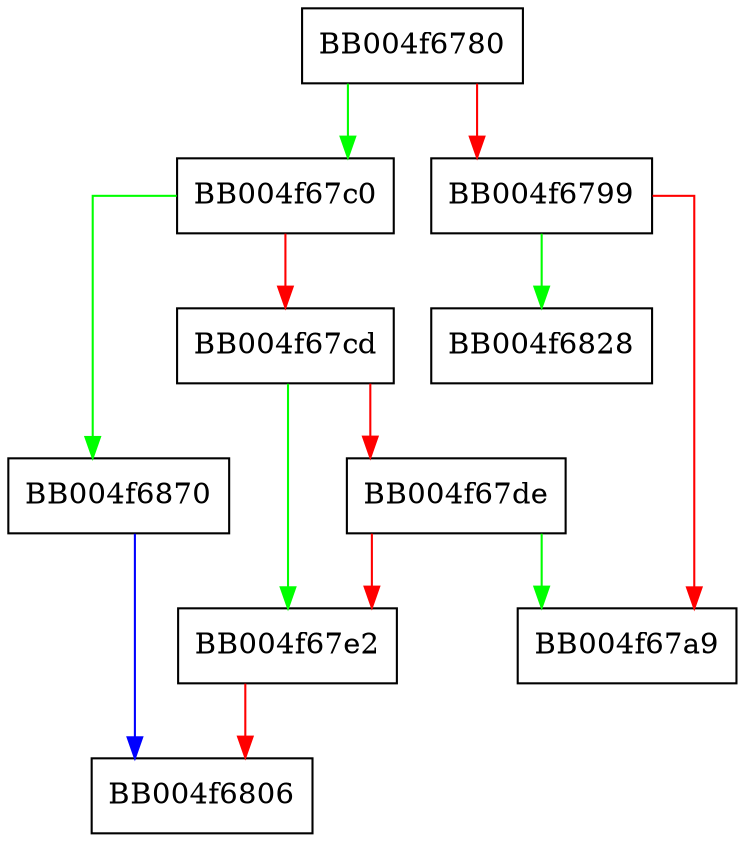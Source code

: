 digraph ssl3_finish_mac {
  node [shape="box"];
  graph [splines=ortho];
  BB004f6780 -> BB004f67c0 [color="green"];
  BB004f6780 -> BB004f6799 [color="red"];
  BB004f6799 -> BB004f6828 [color="green"];
  BB004f6799 -> BB004f67a9 [color="red"];
  BB004f67c0 -> BB004f6870 [color="green"];
  BB004f67c0 -> BB004f67cd [color="red"];
  BB004f67cd -> BB004f67e2 [color="green"];
  BB004f67cd -> BB004f67de [color="red"];
  BB004f67de -> BB004f67a9 [color="green"];
  BB004f67de -> BB004f67e2 [color="red"];
  BB004f67e2 -> BB004f6806 [color="red"];
  BB004f6870 -> BB004f6806 [color="blue"];
}